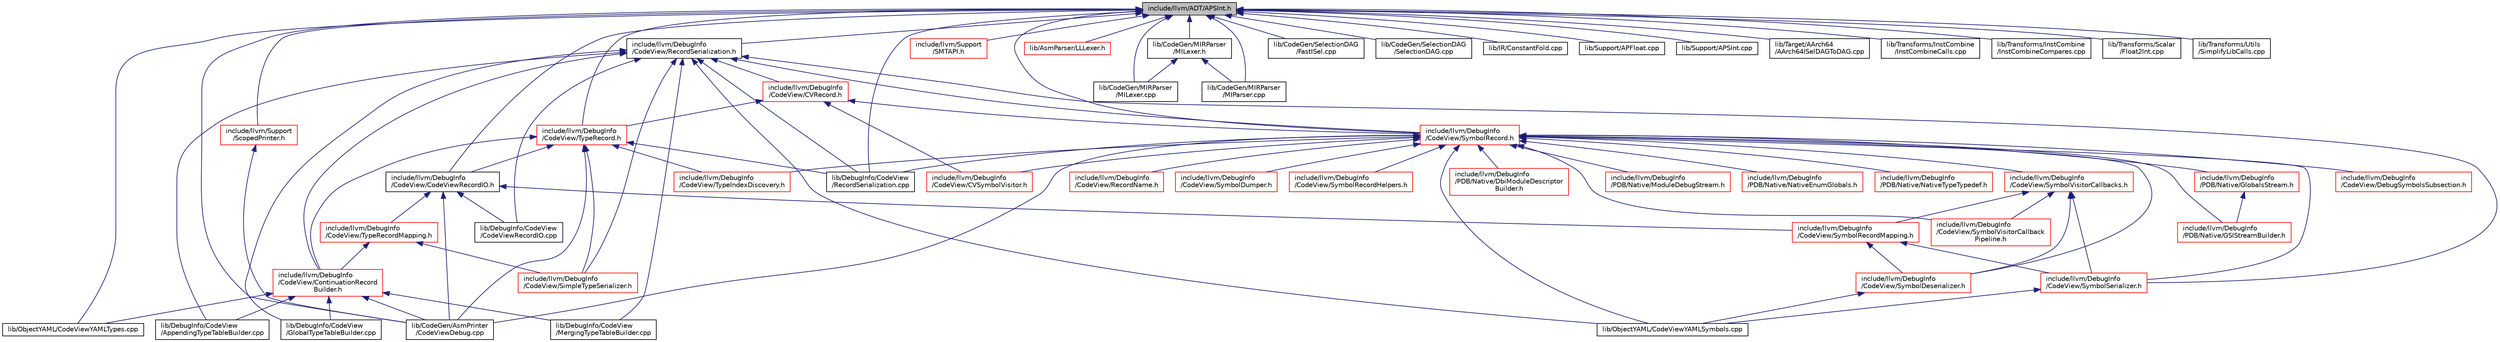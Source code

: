 digraph "include/llvm/ADT/APSInt.h"
{
 // LATEX_PDF_SIZE
  bgcolor="transparent";
  edge [fontname="Helvetica",fontsize="10",labelfontname="Helvetica",labelfontsize="10"];
  node [fontname="Helvetica",fontsize="10",shape="box"];
  Node1 [label="include/llvm/ADT/APSInt.h",height=0.2,width=0.4,color="black", fillcolor="grey75", style="filled", fontcolor="black",tooltip=" "];
  Node1 -> Node2 [dir="back",color="midnightblue",fontsize="10",style="solid",fontname="Helvetica"];
  Node2 [label="include/llvm/DebugInfo\l/CodeView/CodeViewRecordIO.h",height=0.2,width=0.4,color="black",URL="$CodeViewRecordIO_8h.html",tooltip=" "];
  Node2 -> Node3 [dir="back",color="midnightblue",fontsize="10",style="solid",fontname="Helvetica"];
  Node3 [label="include/llvm/DebugInfo\l/CodeView/SymbolRecordMapping.h",height=0.2,width=0.4,color="red",URL="$SymbolRecordMapping_8h.html",tooltip=" "];
  Node3 -> Node4 [dir="back",color="midnightblue",fontsize="10",style="solid",fontname="Helvetica"];
  Node4 [label="include/llvm/DebugInfo\l/CodeView/SymbolDeserializer.h",height=0.2,width=0.4,color="red",URL="$SymbolDeserializer_8h.html",tooltip=" "];
  Node4 -> Node11 [dir="back",color="midnightblue",fontsize="10",style="solid",fontname="Helvetica"];
  Node11 [label="lib/ObjectYAML/CodeViewYAMLSymbols.cpp",height=0.2,width=0.4,color="black",URL="$CodeViewYAMLSymbols_8cpp.html",tooltip=" "];
  Node3 -> Node12 [dir="back",color="midnightblue",fontsize="10",style="solid",fontname="Helvetica"];
  Node12 [label="include/llvm/DebugInfo\l/CodeView/SymbolSerializer.h",height=0.2,width=0.4,color="red",URL="$SymbolSerializer_8h.html",tooltip=" "];
  Node12 -> Node11 [dir="back",color="midnightblue",fontsize="10",style="solid",fontname="Helvetica"];
  Node2 -> Node16 [dir="back",color="midnightblue",fontsize="10",style="solid",fontname="Helvetica"];
  Node16 [label="include/llvm/DebugInfo\l/CodeView/TypeRecordMapping.h",height=0.2,width=0.4,color="red",URL="$TypeRecordMapping_8h.html",tooltip=" "];
  Node16 -> Node17 [dir="back",color="midnightblue",fontsize="10",style="solid",fontname="Helvetica"];
  Node17 [label="include/llvm/DebugInfo\l/CodeView/ContinuationRecord\lBuilder.h",height=0.2,width=0.4,color="red",URL="$ContinuationRecordBuilder_8h.html",tooltip=" "];
  Node17 -> Node18 [dir="back",color="midnightblue",fontsize="10",style="solid",fontname="Helvetica"];
  Node18 [label="lib/CodeGen/AsmPrinter\l/CodeViewDebug.cpp",height=0.2,width=0.4,color="black",URL="$CodeViewDebug_8cpp.html",tooltip=" "];
  Node17 -> Node19 [dir="back",color="midnightblue",fontsize="10",style="solid",fontname="Helvetica"];
  Node19 [label="lib/DebugInfo/CodeView\l/AppendingTypeTableBuilder.cpp",height=0.2,width=0.4,color="black",URL="$AppendingTypeTableBuilder_8cpp.html",tooltip=" "];
  Node17 -> Node21 [dir="back",color="midnightblue",fontsize="10",style="solid",fontname="Helvetica"];
  Node21 [label="lib/DebugInfo/CodeView\l/GlobalTypeTableBuilder.cpp",height=0.2,width=0.4,color="black",URL="$GlobalTypeTableBuilder_8cpp.html",tooltip=" "];
  Node17 -> Node22 [dir="back",color="midnightblue",fontsize="10",style="solid",fontname="Helvetica"];
  Node22 [label="lib/DebugInfo/CodeView\l/MergingTypeTableBuilder.cpp",height=0.2,width=0.4,color="black",URL="$MergingTypeTableBuilder_8cpp.html",tooltip=" "];
  Node17 -> Node23 [dir="back",color="midnightblue",fontsize="10",style="solid",fontname="Helvetica"];
  Node23 [label="lib/ObjectYAML/CodeViewYAMLTypes.cpp",height=0.2,width=0.4,color="black",URL="$CodeViewYAMLTypes_8cpp.html",tooltip=" "];
  Node16 -> Node24 [dir="back",color="midnightblue",fontsize="10",style="solid",fontname="Helvetica"];
  Node24 [label="include/llvm/DebugInfo\l/CodeView/SimpleTypeSerializer.h",height=0.2,width=0.4,color="red",URL="$SimpleTypeSerializer_8h.html",tooltip=" "];
  Node2 -> Node18 [dir="back",color="midnightblue",fontsize="10",style="solid",fontname="Helvetica"];
  Node2 -> Node62 [dir="back",color="midnightblue",fontsize="10",style="solid",fontname="Helvetica"];
  Node62 [label="lib/DebugInfo/CodeView\l/CodeViewRecordIO.cpp",height=0.2,width=0.4,color="black",URL="$CodeViewRecordIO_8cpp.html",tooltip=" "];
  Node1 -> Node63 [dir="back",color="midnightblue",fontsize="10",style="solid",fontname="Helvetica"];
  Node63 [label="include/llvm/DebugInfo\l/CodeView/RecordSerialization.h",height=0.2,width=0.4,color="black",URL="$RecordSerialization_8h.html",tooltip=" "];
  Node63 -> Node64 [dir="back",color="midnightblue",fontsize="10",style="solid",fontname="Helvetica"];
  Node64 [label="include/llvm/DebugInfo\l/CodeView/CVRecord.h",height=0.2,width=0.4,color="red",URL="$CVRecord_8h.html",tooltip=" "];
  Node64 -> Node65 [dir="back",color="midnightblue",fontsize="10",style="solid",fontname="Helvetica"];
  Node65 [label="include/llvm/DebugInfo\l/CodeView/CVSymbolVisitor.h",height=0.2,width=0.4,color="red",URL="$CVSymbolVisitor_8h.html",tooltip=" "];
  Node64 -> Node70 [dir="back",color="midnightblue",fontsize="10",style="solid",fontname="Helvetica"];
  Node70 [label="include/llvm/DebugInfo\l/CodeView/SymbolRecord.h",height=0.2,width=0.4,color="red",URL="$SymbolRecord_8h.html",tooltip=" "];
  Node70 -> Node65 [dir="back",color="midnightblue",fontsize="10",style="solid",fontname="Helvetica"];
  Node70 -> Node71 [dir="back",color="midnightblue",fontsize="10",style="solid",fontname="Helvetica"];
  Node71 [label="include/llvm/DebugInfo\l/CodeView/DebugSymbolsSubsection.h",height=0.2,width=0.4,color="red",URL="$DebugSymbolsSubsection_8h.html",tooltip=" "];
  Node70 -> Node75 [dir="back",color="midnightblue",fontsize="10",style="solid",fontname="Helvetica"];
  Node75 [label="include/llvm/DebugInfo\l/CodeView/RecordName.h",height=0.2,width=0.4,color="red",URL="$RecordName_8h.html",tooltip=" "];
  Node70 -> Node4 [dir="back",color="midnightblue",fontsize="10",style="solid",fontname="Helvetica"];
  Node70 -> Node79 [dir="back",color="midnightblue",fontsize="10",style="solid",fontname="Helvetica"];
  Node79 [label="include/llvm/DebugInfo\l/CodeView/SymbolDumper.h",height=0.2,width=0.4,color="red",URL="$SymbolDumper_8h.html",tooltip=" "];
  Node70 -> Node80 [dir="back",color="midnightblue",fontsize="10",style="solid",fontname="Helvetica"];
  Node80 [label="include/llvm/DebugInfo\l/CodeView/SymbolRecordHelpers.h",height=0.2,width=0.4,color="red",URL="$SymbolRecordHelpers_8h.html",tooltip=" "];
  Node70 -> Node12 [dir="back",color="midnightblue",fontsize="10",style="solid",fontname="Helvetica"];
  Node70 -> Node81 [dir="back",color="midnightblue",fontsize="10",style="solid",fontname="Helvetica"];
  Node81 [label="include/llvm/DebugInfo\l/CodeView/SymbolVisitorCallback\lPipeline.h",height=0.2,width=0.4,color="red",URL="$SymbolVisitorCallbackPipeline_8h.html",tooltip=" "];
  Node70 -> Node82 [dir="back",color="midnightblue",fontsize="10",style="solid",fontname="Helvetica"];
  Node82 [label="include/llvm/DebugInfo\l/CodeView/SymbolVisitorCallbacks.h",height=0.2,width=0.4,color="red",URL="$SymbolVisitorCallbacks_8h.html",tooltip=" "];
  Node82 -> Node4 [dir="back",color="midnightblue",fontsize="10",style="solid",fontname="Helvetica"];
  Node82 -> Node3 [dir="back",color="midnightblue",fontsize="10",style="solid",fontname="Helvetica"];
  Node82 -> Node12 [dir="back",color="midnightblue",fontsize="10",style="solid",fontname="Helvetica"];
  Node82 -> Node81 [dir="back",color="midnightblue",fontsize="10",style="solid",fontname="Helvetica"];
  Node70 -> Node83 [dir="back",color="midnightblue",fontsize="10",style="solid",fontname="Helvetica"];
  Node83 [label="include/llvm/DebugInfo\l/CodeView/TypeIndexDiscovery.h",height=0.2,width=0.4,color="red",URL="$TypeIndexDiscovery_8h.html",tooltip=" "];
  Node70 -> Node86 [dir="back",color="midnightblue",fontsize="10",style="solid",fontname="Helvetica"];
  Node86 [label="include/llvm/DebugInfo\l/PDB/Native/DbiModuleDescriptor\lBuilder.h",height=0.2,width=0.4,color="red",URL="$DbiModuleDescriptorBuilder_8h.html",tooltip=" "];
  Node70 -> Node89 [dir="back",color="midnightblue",fontsize="10",style="solid",fontname="Helvetica"];
  Node89 [label="include/llvm/DebugInfo\l/PDB/Native/GSIStreamBuilder.h",height=0.2,width=0.4,color="red",URL="$GSIStreamBuilder_8h.html",tooltip=" "];
  Node70 -> Node91 [dir="back",color="midnightblue",fontsize="10",style="solid",fontname="Helvetica"];
  Node91 [label="include/llvm/DebugInfo\l/PDB/Native/GlobalsStream.h",height=0.2,width=0.4,color="red",URL="$GlobalsStream_8h.html",tooltip=" "];
  Node91 -> Node89 [dir="back",color="midnightblue",fontsize="10",style="solid",fontname="Helvetica"];
  Node70 -> Node95 [dir="back",color="midnightblue",fontsize="10",style="solid",fontname="Helvetica"];
  Node95 [label="include/llvm/DebugInfo\l/PDB/Native/ModuleDebugStream.h",height=0.2,width=0.4,color="red",URL="$ModuleDebugStream_8h.html",tooltip=" "];
  Node70 -> Node96 [dir="back",color="midnightblue",fontsize="10",style="solid",fontname="Helvetica"];
  Node96 [label="include/llvm/DebugInfo\l/PDB/Native/NativeEnumGlobals.h",height=0.2,width=0.4,color="red",URL="$NativeEnumGlobals_8h.html",tooltip=" "];
  Node70 -> Node49 [dir="back",color="midnightblue",fontsize="10",style="solid",fontname="Helvetica"];
  Node49 [label="include/llvm/DebugInfo\l/PDB/Native/NativeTypeTypedef.h",height=0.2,width=0.4,color="red",URL="$NativeTypeTypedef_8h.html",tooltip=" "];
  Node70 -> Node18 [dir="back",color="midnightblue",fontsize="10",style="solid",fontname="Helvetica"];
  Node70 -> Node100 [dir="back",color="midnightblue",fontsize="10",style="solid",fontname="Helvetica"];
  Node100 [label="lib/DebugInfo/CodeView\l/RecordSerialization.cpp",height=0.2,width=0.4,color="black",URL="$RecordSerialization_8cpp.html",tooltip=" "];
  Node70 -> Node11 [dir="back",color="midnightblue",fontsize="10",style="solid",fontname="Helvetica"];
  Node64 -> Node102 [dir="back",color="midnightblue",fontsize="10",style="solid",fontname="Helvetica"];
  Node102 [label="include/llvm/DebugInfo\l/CodeView/TypeRecord.h",height=0.2,width=0.4,color="red",URL="$TypeRecord_8h.html",tooltip=" "];
  Node102 -> Node2 [dir="back",color="midnightblue",fontsize="10",style="solid",fontname="Helvetica"];
  Node102 -> Node17 [dir="back",color="midnightblue",fontsize="10",style="solid",fontname="Helvetica"];
  Node102 -> Node24 [dir="back",color="midnightblue",fontsize="10",style="solid",fontname="Helvetica"];
  Node102 -> Node83 [dir="back",color="midnightblue",fontsize="10",style="solid",fontname="Helvetica"];
  Node102 -> Node18 [dir="back",color="midnightblue",fontsize="10",style="solid",fontname="Helvetica"];
  Node102 -> Node100 [dir="back",color="midnightblue",fontsize="10",style="solid",fontname="Helvetica"];
  Node63 -> Node17 [dir="back",color="midnightblue",fontsize="10",style="solid",fontname="Helvetica"];
  Node63 -> Node24 [dir="back",color="midnightblue",fontsize="10",style="solid",fontname="Helvetica"];
  Node63 -> Node70 [dir="back",color="midnightblue",fontsize="10",style="solid",fontname="Helvetica"];
  Node63 -> Node12 [dir="back",color="midnightblue",fontsize="10",style="solid",fontname="Helvetica"];
  Node63 -> Node19 [dir="back",color="midnightblue",fontsize="10",style="solid",fontname="Helvetica"];
  Node63 -> Node62 [dir="back",color="midnightblue",fontsize="10",style="solid",fontname="Helvetica"];
  Node63 -> Node21 [dir="back",color="midnightblue",fontsize="10",style="solid",fontname="Helvetica"];
  Node63 -> Node22 [dir="back",color="midnightblue",fontsize="10",style="solid",fontname="Helvetica"];
  Node63 -> Node100 [dir="back",color="midnightblue",fontsize="10",style="solid",fontname="Helvetica"];
  Node63 -> Node11 [dir="back",color="midnightblue",fontsize="10",style="solid",fontname="Helvetica"];
  Node1 -> Node70 [dir="back",color="midnightblue",fontsize="10",style="solid",fontname="Helvetica"];
  Node1 -> Node102 [dir="back",color="midnightblue",fontsize="10",style="solid",fontname="Helvetica"];
  Node1 -> Node262 [dir="back",color="midnightblue",fontsize="10",style="solid",fontname="Helvetica"];
  Node262 [label="include/llvm/Support\l/SMTAPI.h",height=0.2,width=0.4,color="red",URL="$SMTAPI_8h.html",tooltip=" "];
  Node1 -> Node264 [dir="back",color="midnightblue",fontsize="10",style="solid",fontname="Helvetica"];
  Node264 [label="include/llvm/Support\l/ScopedPrinter.h",height=0.2,width=0.4,color="red",URL="$ScopedPrinter_8h.html",tooltip=" "];
  Node264 -> Node18 [dir="back",color="midnightblue",fontsize="10",style="solid",fontname="Helvetica"];
  Node1 -> Node321 [dir="back",color="midnightblue",fontsize="10",style="solid",fontname="Helvetica"];
  Node321 [label="lib/AsmParser/LLLexer.h",height=0.2,width=0.4,color="red",URL="$LLLexer_8h.html",tooltip=" "];
  Node1 -> Node18 [dir="back",color="midnightblue",fontsize="10",style="solid",fontname="Helvetica"];
  Node1 -> Node326 [dir="back",color="midnightblue",fontsize="10",style="solid",fontname="Helvetica"];
  Node326 [label="lib/CodeGen/MIRParser\l/MILexer.cpp",height=0.2,width=0.4,color="black",URL="$MILexer_8cpp.html",tooltip=" "];
  Node1 -> Node327 [dir="back",color="midnightblue",fontsize="10",style="solid",fontname="Helvetica"];
  Node327 [label="lib/CodeGen/MIRParser\l/MILexer.h",height=0.2,width=0.4,color="black",URL="$MILexer_8h.html",tooltip=" "];
  Node327 -> Node326 [dir="back",color="midnightblue",fontsize="10",style="solid",fontname="Helvetica"];
  Node327 -> Node328 [dir="back",color="midnightblue",fontsize="10",style="solid",fontname="Helvetica"];
  Node328 [label="lib/CodeGen/MIRParser\l/MIParser.cpp",height=0.2,width=0.4,color="black",URL="$MIParser_8cpp.html",tooltip=" "];
  Node1 -> Node328 [dir="back",color="midnightblue",fontsize="10",style="solid",fontname="Helvetica"];
  Node1 -> Node329 [dir="back",color="midnightblue",fontsize="10",style="solid",fontname="Helvetica"];
  Node329 [label="lib/CodeGen/SelectionDAG\l/FastISel.cpp",height=0.2,width=0.4,color="black",URL="$FastISel_8cpp.html",tooltip=" "];
  Node1 -> Node330 [dir="back",color="midnightblue",fontsize="10",style="solid",fontname="Helvetica"];
  Node330 [label="lib/CodeGen/SelectionDAG\l/SelectionDAG.cpp",height=0.2,width=0.4,color="black",URL="$SelectionDAG_8cpp.html",tooltip=" "];
  Node1 -> Node100 [dir="back",color="midnightblue",fontsize="10",style="solid",fontname="Helvetica"];
  Node1 -> Node331 [dir="back",color="midnightblue",fontsize="10",style="solid",fontname="Helvetica"];
  Node331 [label="lib/IR/ConstantFold.cpp",height=0.2,width=0.4,color="black",URL="$ConstantFold_8cpp.html",tooltip=" "];
  Node1 -> Node23 [dir="back",color="midnightblue",fontsize="10",style="solid",fontname="Helvetica"];
  Node1 -> Node332 [dir="back",color="midnightblue",fontsize="10",style="solid",fontname="Helvetica"];
  Node332 [label="lib/Support/APFloat.cpp",height=0.2,width=0.4,color="black",URL="$APFloat_8cpp.html",tooltip=" "];
  Node1 -> Node333 [dir="back",color="midnightblue",fontsize="10",style="solid",fontname="Helvetica"];
  Node333 [label="lib/Support/APSInt.cpp",height=0.2,width=0.4,color="black",URL="$APSInt_8cpp.html",tooltip=" "];
  Node1 -> Node334 [dir="back",color="midnightblue",fontsize="10",style="solid",fontname="Helvetica"];
  Node334 [label="lib/Target/AArch64\l/AArch64ISelDAGToDAG.cpp",height=0.2,width=0.4,color="black",URL="$AArch64ISelDAGToDAG_8cpp.html",tooltip=" "];
  Node1 -> Node335 [dir="back",color="midnightblue",fontsize="10",style="solid",fontname="Helvetica"];
  Node335 [label="lib/Transforms/InstCombine\l/InstCombineCalls.cpp",height=0.2,width=0.4,color="black",URL="$InstCombineCalls_8cpp.html",tooltip=" "];
  Node1 -> Node336 [dir="back",color="midnightblue",fontsize="10",style="solid",fontname="Helvetica"];
  Node336 [label="lib/Transforms/InstCombine\l/InstCombineCompares.cpp",height=0.2,width=0.4,color="black",URL="$InstCombineCompares_8cpp.html",tooltip=" "];
  Node1 -> Node337 [dir="back",color="midnightblue",fontsize="10",style="solid",fontname="Helvetica"];
  Node337 [label="lib/Transforms/Scalar\l/Float2Int.cpp",height=0.2,width=0.4,color="black",URL="$Float2Int_8cpp.html",tooltip=" "];
  Node1 -> Node338 [dir="back",color="midnightblue",fontsize="10",style="solid",fontname="Helvetica"];
  Node338 [label="lib/Transforms/Utils\l/SimplifyLibCalls.cpp",height=0.2,width=0.4,color="black",URL="$SimplifyLibCalls_8cpp.html",tooltip=" "];
}
